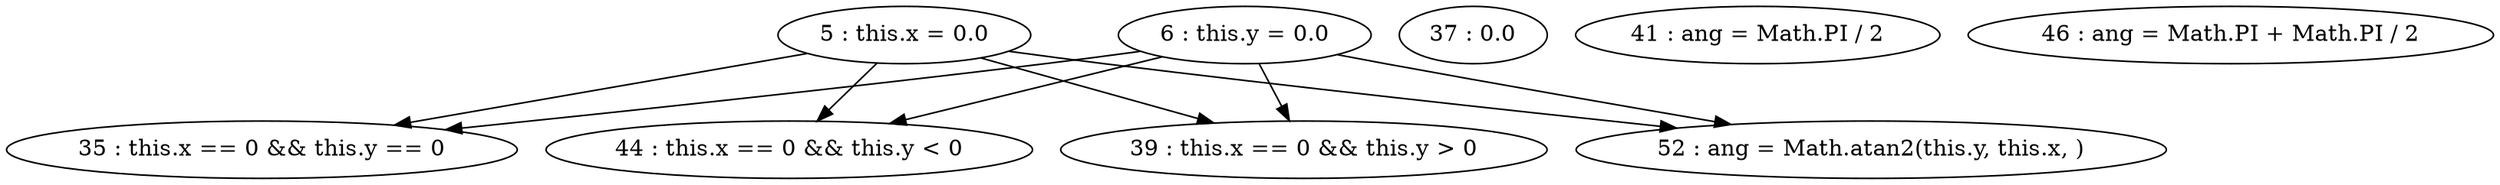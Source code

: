 digraph G {
"5 : this.x = 0.0"
"5 : this.x = 0.0" -> "39 : this.x == 0 && this.y > 0"
"5 : this.x = 0.0" -> "52 : ang = Math.atan2(this.y, this.x, )"
"5 : this.x = 0.0" -> "35 : this.x == 0 && this.y == 0"
"5 : this.x = 0.0" -> "44 : this.x == 0 && this.y < 0"
"6 : this.y = 0.0"
"6 : this.y = 0.0" -> "39 : this.x == 0 && this.y > 0"
"6 : this.y = 0.0" -> "52 : ang = Math.atan2(this.y, this.x, )"
"6 : this.y = 0.0" -> "35 : this.x == 0 && this.y == 0"
"6 : this.y = 0.0" -> "44 : this.x == 0 && this.y < 0"
"35 : this.x == 0 && this.y == 0"
"37 : 0.0"
"39 : this.x == 0 && this.y > 0"
"41 : ang = Math.PI / 2"
"44 : this.x == 0 && this.y < 0"
"46 : ang = Math.PI + Math.PI / 2"
"52 : ang = Math.atan2(this.y, this.x, )"
}